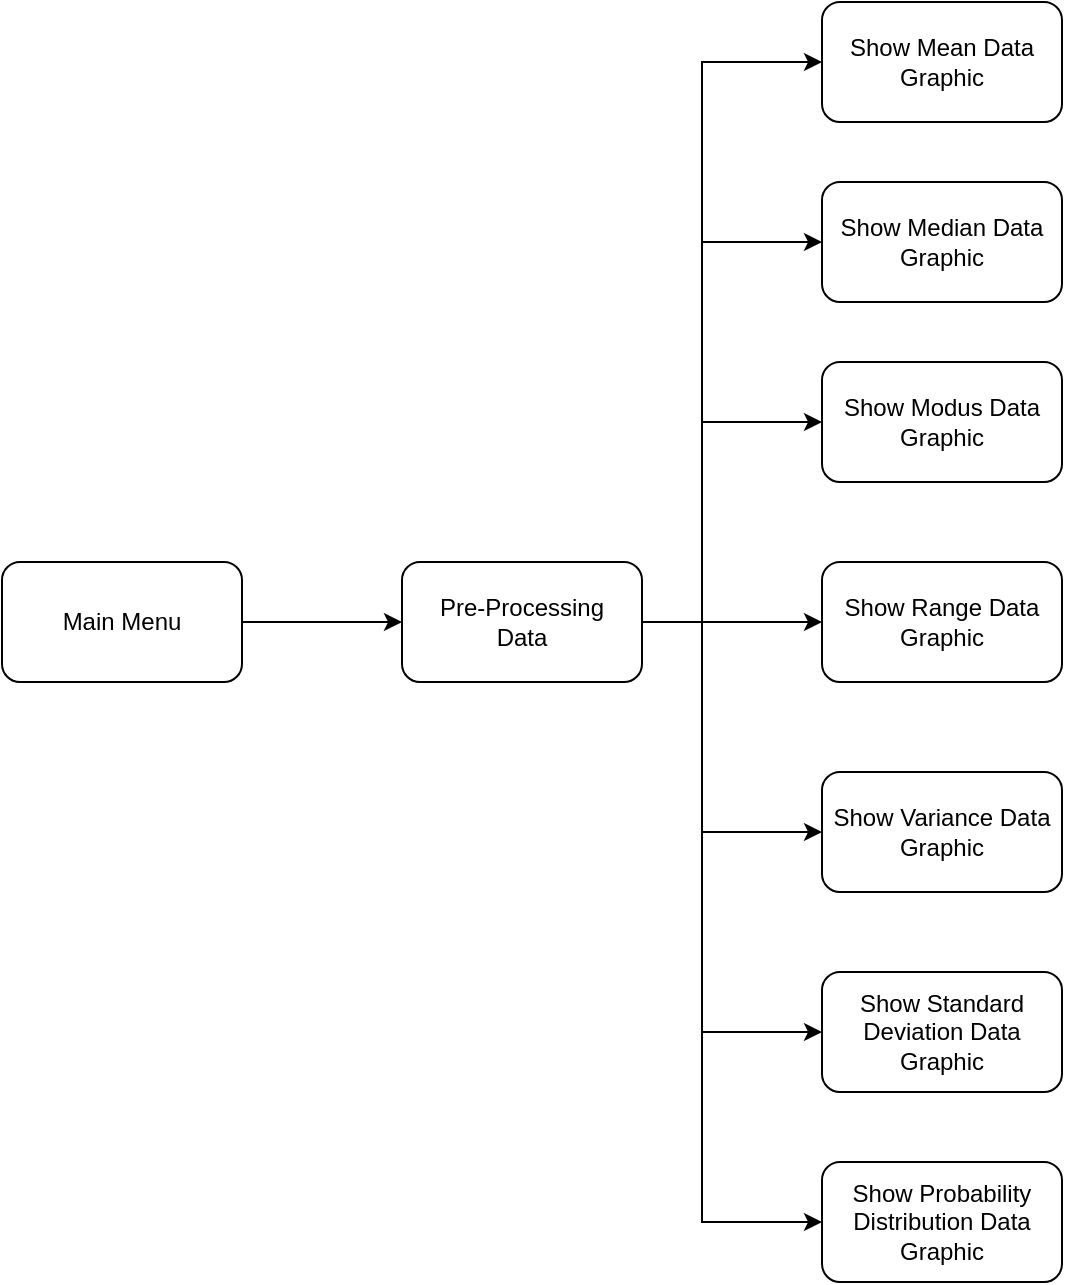 <mxfile version="18.2.0" type="device"><diagram id="Ahilht4iJiPMqP6Kh1Y9" name="Page-1"><mxGraphModel dx="1662" dy="762" grid="1" gridSize="10" guides="1" tooltips="1" connect="1" arrows="1" fold="1" page="1" pageScale="1" pageWidth="1200" pageHeight="1920" math="0" shadow="0"><root><mxCell id="0"/><mxCell id="1" parent="0"/><mxCell id="MeHkFuczOPw7IPWLKc-g-1" value="Main Menu" style="rounded=1;whiteSpace=wrap;html=1;" vertex="1" parent="1"><mxGeometry x="170" y="410" width="120" height="60" as="geometry"/></mxCell><mxCell id="MeHkFuczOPw7IPWLKc-g-2" value="Show Mean Data&lt;br&gt;Graphic" style="rounded=1;whiteSpace=wrap;html=1;" vertex="1" parent="1"><mxGeometry x="580" y="130" width="120" height="60" as="geometry"/></mxCell><mxCell id="MeHkFuczOPw7IPWLKc-g-3" value="Show Median Data&lt;br&gt;Graphic" style="rounded=1;whiteSpace=wrap;html=1;" vertex="1" parent="1"><mxGeometry x="580" y="220" width="120" height="60" as="geometry"/></mxCell><mxCell id="MeHkFuczOPw7IPWLKc-g-4" value="Show Modus Data&lt;br&gt;Graphic" style="rounded=1;whiteSpace=wrap;html=1;" vertex="1" parent="1"><mxGeometry x="580" y="310" width="120" height="60" as="geometry"/></mxCell><mxCell id="MeHkFuczOPw7IPWLKc-g-5" value="Show Range Data&lt;br&gt;Graphic" style="rounded=1;whiteSpace=wrap;html=1;" vertex="1" parent="1"><mxGeometry x="580" y="410" width="120" height="60" as="geometry"/></mxCell><mxCell id="MeHkFuczOPw7IPWLKc-g-6" value="Show Variance Data&lt;br&gt;Graphic" style="rounded=1;whiteSpace=wrap;html=1;" vertex="1" parent="1"><mxGeometry x="580" y="515" width="120" height="60" as="geometry"/></mxCell><mxCell id="MeHkFuczOPw7IPWLKc-g-7" value="Show Standard Deviation Data&lt;br&gt;Graphic" style="rounded=1;whiteSpace=wrap;html=1;" vertex="1" parent="1"><mxGeometry x="580" y="615" width="120" height="60" as="geometry"/></mxCell><mxCell id="MeHkFuczOPw7IPWLKc-g-8" value="Show Probability Distribution Data&lt;br&gt;Graphic" style="rounded=1;whiteSpace=wrap;html=1;" vertex="1" parent="1"><mxGeometry x="580" y="710" width="120" height="60" as="geometry"/></mxCell><mxCell id="MeHkFuczOPw7IPWLKc-g-10" value="Pre-Processing&lt;br&gt;Data" style="rounded=1;whiteSpace=wrap;html=1;" vertex="1" parent="1"><mxGeometry x="370" y="410" width="120" height="60" as="geometry"/></mxCell><mxCell id="MeHkFuczOPw7IPWLKc-g-11" value="" style="endArrow=classic;html=1;rounded=0;exitX=1;exitY=0.5;exitDx=0;exitDy=0;entryX=0;entryY=0.5;entryDx=0;entryDy=0;" edge="1" parent="1" source="MeHkFuczOPw7IPWLKc-g-1" target="MeHkFuczOPw7IPWLKc-g-10"><mxGeometry width="50" height="50" relative="1" as="geometry"><mxPoint x="460" y="370" as="sourcePoint"/><mxPoint x="510" y="320" as="targetPoint"/></mxGeometry></mxCell><mxCell id="MeHkFuczOPw7IPWLKc-g-13" value="" style="endArrow=classic;html=1;rounded=0;exitX=1;exitY=0.5;exitDx=0;exitDy=0;entryX=0;entryY=0.5;entryDx=0;entryDy=0;" edge="1" parent="1" source="MeHkFuczOPw7IPWLKc-g-10" target="MeHkFuczOPw7IPWLKc-g-2"><mxGeometry width="50" height="50" relative="1" as="geometry"><mxPoint x="300" y="450" as="sourcePoint"/><mxPoint x="380" y="450" as="targetPoint"/><Array as="points"><mxPoint x="520" y="440"/><mxPoint x="520" y="290"/><mxPoint x="520" y="160"/></Array></mxGeometry></mxCell><mxCell id="MeHkFuczOPw7IPWLKc-g-14" value="" style="endArrow=classic;html=1;rounded=0;exitX=1;exitY=0.5;exitDx=0;exitDy=0;entryX=0;entryY=0.5;entryDx=0;entryDy=0;" edge="1" parent="1" source="MeHkFuczOPw7IPWLKc-g-10" target="MeHkFuczOPw7IPWLKc-g-3"><mxGeometry width="50" height="50" relative="1" as="geometry"><mxPoint x="500" y="450" as="sourcePoint"/><mxPoint x="590" y="170" as="targetPoint"/><Array as="points"><mxPoint x="520" y="440"/><mxPoint x="520" y="280"/><mxPoint x="520" y="250"/></Array></mxGeometry></mxCell><mxCell id="MeHkFuczOPw7IPWLKc-g-15" value="" style="endArrow=classic;html=1;rounded=0;exitX=1;exitY=0.5;exitDx=0;exitDy=0;entryX=0;entryY=0.5;entryDx=0;entryDy=0;" edge="1" parent="1" source="MeHkFuczOPw7IPWLKc-g-10" target="MeHkFuczOPw7IPWLKc-g-4"><mxGeometry width="50" height="50" relative="1" as="geometry"><mxPoint x="510" y="460" as="sourcePoint"/><mxPoint x="600" y="180" as="targetPoint"/><Array as="points"><mxPoint x="520" y="440"/><mxPoint x="520" y="340"/></Array></mxGeometry></mxCell><mxCell id="MeHkFuczOPw7IPWLKc-g-16" value="" style="endArrow=classic;html=1;rounded=0;entryX=0;entryY=0.5;entryDx=0;entryDy=0;" edge="1" parent="1" target="MeHkFuczOPw7IPWLKc-g-5"><mxGeometry width="50" height="50" relative="1" as="geometry"><mxPoint x="490" y="440" as="sourcePoint"/><mxPoint x="610" y="190" as="targetPoint"/><Array as="points"><mxPoint x="550" y="440"/></Array></mxGeometry></mxCell><mxCell id="MeHkFuczOPw7IPWLKc-g-17" value="" style="endArrow=classic;html=1;rounded=0;exitX=1;exitY=0.5;exitDx=0;exitDy=0;entryX=0;entryY=0.5;entryDx=0;entryDy=0;" edge="1" parent="1" source="MeHkFuczOPw7IPWLKc-g-10" target="MeHkFuczOPw7IPWLKc-g-6"><mxGeometry width="50" height="50" relative="1" as="geometry"><mxPoint x="530" y="480" as="sourcePoint"/><mxPoint x="620" y="200" as="targetPoint"/><Array as="points"><mxPoint x="520" y="440"/><mxPoint x="520" y="545"/></Array></mxGeometry></mxCell><mxCell id="MeHkFuczOPw7IPWLKc-g-18" value="" style="endArrow=classic;html=1;rounded=0;exitX=1;exitY=0.5;exitDx=0;exitDy=0;entryX=0;entryY=0.5;entryDx=0;entryDy=0;" edge="1" parent="1" source="MeHkFuczOPw7IPWLKc-g-10" target="MeHkFuczOPw7IPWLKc-g-7"><mxGeometry width="50" height="50" relative="1" as="geometry"><mxPoint x="820" y="685" as="sourcePoint"/><mxPoint x="910" y="405" as="targetPoint"/><Array as="points"><mxPoint x="520" y="440"/><mxPoint x="520" y="645"/></Array></mxGeometry></mxCell><mxCell id="MeHkFuczOPw7IPWLKc-g-19" value="" style="endArrow=classic;html=1;rounded=0;exitX=1;exitY=0.5;exitDx=0;exitDy=0;entryX=0;entryY=0.5;entryDx=0;entryDy=0;" edge="1" parent="1" source="MeHkFuczOPw7IPWLKc-g-10" target="MeHkFuczOPw7IPWLKc-g-8"><mxGeometry width="50" height="50" relative="1" as="geometry"><mxPoint x="790" y="580" as="sourcePoint"/><mxPoint x="880" y="300" as="targetPoint"/><Array as="points"><mxPoint x="520" y="440"/><mxPoint x="520" y="740"/></Array></mxGeometry></mxCell></root></mxGraphModel></diagram></mxfile>
